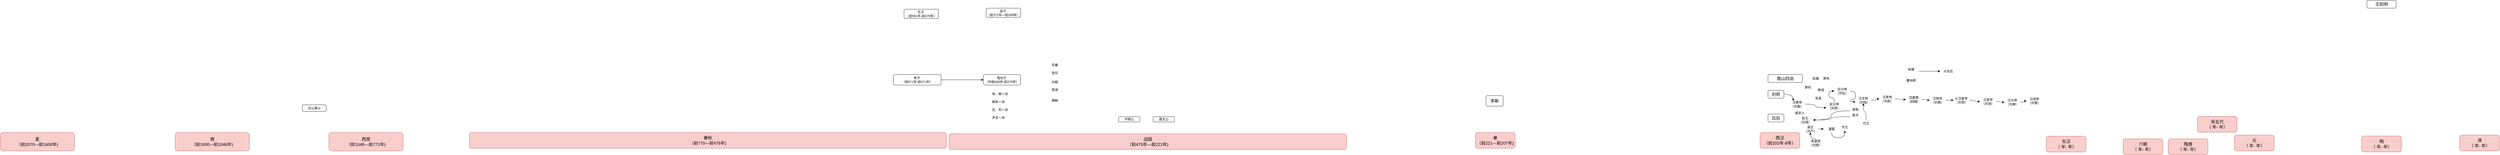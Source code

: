 <mxfile version="10.7.5" type="github"><diagram id="B4h1iAgGutounkVAhYRp" name="history"><mxGraphModel dx="4129" dy="584" grid="1" gridSize="10" guides="1" tooltips="1" connect="1" arrows="1" fold="1" page="1" pageScale="1" pageWidth="827" pageHeight="1169" math="0" shadow="0"><root><mxCell id="0"/><mxCell id="1" parent="0"/><mxCell id="aPUkME7y7yC4_XbtxQYm-2" value="秦&lt;br&gt;（&lt;span&gt;前221—前207年)&lt;/span&gt;&lt;br&gt;" style="rounded=1;whiteSpace=wrap;html=1;fontSize=16;fillColor=#f8cecc;strokeColor=#b85450;" parent="1" vertex="1"><mxGeometry x="2966" y="570" width="150" height="60" as="geometry"/></mxCell><mxCell id="aPUkME7y7yC4_XbtxQYm-3" value="李斯" style="rounded=1;whiteSpace=wrap;html=1;fontSize=16;" parent="1" vertex="1"><mxGeometry x="3006" y="430" width="65" height="40" as="geometry"/></mxCell><mxCell id="aPUkME7y7yC4_XbtxQYm-4" value="战国&lt;br&gt;（&lt;span&gt;前475年—前221年&lt;/span&gt;&lt;span&gt;)&lt;/span&gt;&lt;br&gt;" style="rounded=1;whiteSpace=wrap;html=1;fontSize=16;fillColor=#f8cecc;strokeColor=#b85450;" parent="1" vertex="1"><mxGeometry x="980" y="575" width="1500" height="60" as="geometry"/></mxCell><mxCell id="aPUkME7y7yC4_XbtxQYm-5" value="春秋&lt;br&gt;（&lt;span&gt;前770—前476年)&lt;/span&gt;&lt;br&gt;" style="rounded=1;whiteSpace=wrap;html=1;fontSize=16;fillColor=#f8cecc;strokeColor=#b85450;" parent="1" vertex="1"><mxGeometry x="-830" y="570" width="1800" height="60" as="geometry"/></mxCell><mxCell id="aPUkME7y7yC4_XbtxQYm-6" value="西周&lt;br&gt;（&lt;span&gt;前1046—前771年)&lt;/span&gt;&lt;br&gt;" style="rounded=1;whiteSpace=wrap;html=1;fontSize=16;fillColor=#f8cecc;strokeColor=#b85450;" parent="1" vertex="1"><mxGeometry x="-1360" y="570" width="280" height="70" as="geometry"/></mxCell><mxCell id="aPUkME7y7yC4_XbtxQYm-7" value="商&lt;br&gt;（&lt;span&gt;前1600—前1046年)&lt;/span&gt;&lt;br&gt;" style="rounded=1;whiteSpace=wrap;html=1;fontSize=16;fillColor=#f8cecc;strokeColor=#b85450;" parent="1" vertex="1"><mxGeometry x="-1940" y="570" width="280" height="70" as="geometry"/></mxCell><mxCell id="aPUkME7y7yC4_XbtxQYm-8" value="夏&lt;br&gt;（&lt;span&gt;前2070—前1600年)&lt;/span&gt;&lt;br&gt;" style="rounded=1;whiteSpace=wrap;html=1;fontSize=16;fillColor=#f8cecc;strokeColor=#b85450;" parent="1" vertex="1"><mxGeometry x="-2599.833" y="570" width="280" height="70" as="geometry"/></mxCell><mxCell id="aPUkME7y7yC4_XbtxQYm-9" value="齐桓公" style="rounded=1;whiteSpace=wrap;html=1;fontSize=12;" parent="1" vertex="1"><mxGeometry x="1620" y="510" width="80" height="20" as="geometry"/></mxCell><mxCell id="aPUkME7y7yC4_XbtxQYm-10" value="晋文公" style="rounded=1;whiteSpace=wrap;html=1;fontSize=12;" parent="1" vertex="1"><mxGeometry x="1750" y="510" width="80" height="20" as="geometry"/></mxCell><mxCell id="aPUkME7y7yC4_XbtxQYm-11" value="西汉&lt;br&gt;（前202年-8年）&lt;br&gt;" style="rounded=1;whiteSpace=wrap;html=1;fontSize=16;fillColor=#f8cecc;strokeColor=#b85450;" parent="1" vertex="1"><mxGeometry x="4040" y="570" width="150" height="60" as="geometry"/></mxCell><mxCell id="MpLFHPZ68rCktOpKLuaT-13" style="edgeStyle=orthogonalEdgeStyle;curved=1;rounded=0;orthogonalLoop=1;jettySize=auto;html=1;exitX=1;exitY=0.5;exitDx=0;exitDy=0;entryX=0.25;entryY=0;entryDx=0;entryDy=0;" edge="1" parent="1" source="aPUkME7y7yC4_XbtxQYm-12" target="MpLFHPZ68rCktOpKLuaT-6"><mxGeometry relative="1" as="geometry"/></mxCell><mxCell id="aPUkME7y7yC4_XbtxQYm-12" value="刘邦" style="rounded=1;whiteSpace=wrap;html=1;fontSize=16;" parent="1" vertex="1"><mxGeometry x="4070" y="410" width="60" height="30" as="geometry"/></mxCell><mxCell id="aPUkME7y7yC4_XbtxQYm-13" value="商山四诰" style="rounded=1;whiteSpace=wrap;html=1;fontSize=16;" parent="1" vertex="1"><mxGeometry x="4070" y="350" width="130" height="30" as="geometry"/></mxCell><mxCell id="aPUkME7y7yC4_XbtxQYm-14" value="吕后" style="rounded=1;whiteSpace=wrap;html=1;fontSize=16;" parent="1" vertex="1"><mxGeometry x="4070" y="500" width="60" height="30" as="geometry"/></mxCell><mxCell id="aPUkME7y7yC4_XbtxQYm-39" style="edgeStyle=orthogonalEdgeStyle;curved=1;rounded=0;orthogonalLoop=1;jettySize=auto;html=1;exitX=1;exitY=0.5;exitDx=0;exitDy=0;entryX=0;entryY=0.5;entryDx=0;entryDy=0;fontSize=12;" parent="1" source="aPUkME7y7yC4_XbtxQYm-15" target="aPUkME7y7yC4_XbtxQYm-16" edge="1"><mxGeometry relative="1" as="geometry"/></mxCell><mxCell id="aPUkME7y7yC4_XbtxQYm-15" value="老子&amp;nbsp;&lt;br style=&quot;font-size: 12px;&quot;&gt;（前571年-前471年）&lt;br style=&quot;font-size: 12px;&quot;&gt;" style="rounded=1;whiteSpace=wrap;html=1;fontSize=12;" parent="1" vertex="1"><mxGeometry x="770" y="350" width="180" height="40" as="geometry"/></mxCell><mxCell id="aPUkME7y7yC4_XbtxQYm-16" value="鬼谷子&amp;nbsp;&lt;br style=&quot;font-size: 12px;&quot;&gt;（约前400年-前270年）&lt;br style=&quot;font-size: 12px;&quot;&gt;" style="rounded=1;whiteSpace=wrap;html=1;fontSize=12;" parent="1" vertex="1"><mxGeometry x="1110" y="350" width="140" height="40" as="geometry"/></mxCell><mxCell id="aPUkME7y7yC4_XbtxQYm-17" value="孔子&amp;nbsp;&lt;br style=&quot;font-size: 12px&quot;&gt;（前551年-前479年）&lt;br style=&quot;font-size: 12px&quot;&gt;" style="rounded=1;whiteSpace=wrap;html=1;fontSize=12;" parent="1" vertex="1"><mxGeometry x="810" y="102" width="130" height="35" as="geometry"/></mxCell><mxCell id="aPUkME7y7yC4_XbtxQYm-21" value="孟子&amp;nbsp;&lt;br style=&quot;font-size: 12px&quot;&gt;（&lt;span&gt;前372年—前289年&lt;/span&gt;）&lt;br&gt;" style="rounded=1;whiteSpace=wrap;html=1;fontSize=12;" parent="1" vertex="1"><mxGeometry x="1120" y="98" width="130" height="35" as="geometry"/></mxCell><mxCell id="aPUkME7y7yC4_XbtxQYm-25" value="申、韩一派" style="text;html=1;fontSize=12;" parent="1" vertex="1"><mxGeometry x="1140" y="410" width="90" height="30" as="geometry"/></mxCell><mxCell id="aPUkME7y7yC4_XbtxQYm-26" value="杨朱一派" style="text;html=1;fontSize=12;" parent="1" vertex="1"><mxGeometry x="1140" y="440" width="70" height="30" as="geometry"/></mxCell><mxCell id="aPUkME7y7yC4_XbtxQYm-27" value="庄、列一派" style="text;html=1;fontSize=12;" parent="1" vertex="1"><mxGeometry x="1140" y="470" width="90" height="30" as="geometry"/></mxCell><mxCell id="aPUkME7y7yC4_XbtxQYm-28" value="尹文一派" style="text;html=1;fontSize=12;" parent="1" vertex="1"><mxGeometry x="1140" y="500" width="70" height="30" as="geometry"/></mxCell><mxCell id="aPUkME7y7yC4_XbtxQYm-32" value="庞涓" style="text;html=1;fontSize=12;" parent="1" vertex="1"><mxGeometry x="1365" y="394" width="50" height="30" as="geometry"/></mxCell><mxCell id="aPUkME7y7yC4_XbtxQYm-33" value="孙膑" style="text;html=1;fontSize=12;" parent="1" vertex="1"><mxGeometry x="1365" y="365" width="60" height="30" as="geometry"/></mxCell><mxCell id="aPUkME7y7yC4_XbtxQYm-34" value="商鞅" style="text;html=1;fontSize=12;" parent="1" vertex="1"><mxGeometry x="1365" y="435" width="50" height="30" as="geometry"/></mxCell><mxCell id="aPUkME7y7yC4_XbtxQYm-37" value="张仪" style="text;html=1;fontSize=12;" parent="1" vertex="1"><mxGeometry x="1365" y="330" width="50" height="30" as="geometry"/></mxCell><mxCell id="aPUkME7y7yC4_XbtxQYm-38" value="苏秦" style="text;html=1;fontSize=12;" parent="1" vertex="1"><mxGeometry x="1365" y="300" width="50" height="30" as="geometry"/></mxCell><mxCell id="aPUkME7y7yC4_XbtxQYm-40" value="东汉&lt;br&gt;（ 年- 年）&lt;br&gt;" style="rounded=1;whiteSpace=wrap;html=1;fontSize=16;fillColor=#f8cecc;strokeColor=#b85450;" parent="1" vertex="1"><mxGeometry x="5120" y="584" width="150" height="60" as="geometry"/></mxCell><mxCell id="aPUkME7y7yC4_XbtxQYm-41" value="六朝&lt;br&gt;（ 年- 年）&lt;br&gt;" style="rounded=1;whiteSpace=wrap;html=1;fontSize=16;fillColor=#f8cecc;strokeColor=#b85450;" parent="1" vertex="1"><mxGeometry x="5410" y="594" width="150" height="60" as="geometry"/></mxCell><mxCell id="aPUkME7y7yC4_XbtxQYm-42" value="隋唐&lt;br&gt;（ 年- 年）&lt;br&gt;" style="rounded=1;whiteSpace=wrap;html=1;fontSize=16;fillColor=#f8cecc;strokeColor=#b85450;" parent="1" vertex="1"><mxGeometry x="5580" y="594" width="150" height="60" as="geometry"/></mxCell><mxCell id="aPUkME7y7yC4_XbtxQYm-43" value="宋五代&lt;br&gt;（ 年- 年）&lt;br&gt;" style="rounded=1;whiteSpace=wrap;html=1;fontSize=16;fillColor=#f8cecc;strokeColor=#b85450;" parent="1" vertex="1"><mxGeometry x="5690" y="509" width="150" height="60" as="geometry"/></mxCell><mxCell id="aPUkME7y7yC4_XbtxQYm-44" value="元&lt;br&gt;（ 年- 年）&lt;br&gt;" style="rounded=1;whiteSpace=wrap;html=1;fontSize=16;fillColor=#f8cecc;strokeColor=#b85450;" parent="1" vertex="1"><mxGeometry x="5830" y="580" width="150" height="60" as="geometry"/></mxCell><mxCell id="aPUkME7y7yC4_XbtxQYm-45" value="明&lt;br&gt;（ 年- 年）&lt;br&gt;" style="rounded=1;whiteSpace=wrap;html=1;fontSize=16;fillColor=#f8cecc;strokeColor=#b85450;" parent="1" vertex="1"><mxGeometry x="6310" y="583.5" width="150" height="60" as="geometry"/></mxCell><mxCell id="aPUkME7y7yC4_XbtxQYm-46" value="清&lt;br&gt;（ 年- 年）&lt;br&gt;" style="rounded=1;whiteSpace=wrap;html=1;fontSize=16;fillColor=#f8cecc;strokeColor=#b85450;" parent="1" vertex="1"><mxGeometry x="6680" y="580" width="150" height="60" as="geometry"/></mxCell><mxCell id="aPUkME7y7yC4_XbtxQYm-47" value="王阳明" style="rounded=1;whiteSpace=wrap;html=1;glass=0;fontSize=16;" parent="1" vertex="1"><mxGeometry x="6330" y="68" width="110" height="30" as="geometry"/></mxCell><mxCell id="XmjEOH4qvzH-M5LciXww-1" value="古公覃父" style="rounded=1;whiteSpace=wrap;html=1;" vertex="1" parent="1"><mxGeometry x="-1460" y="465" width="90" height="25" as="geometry"/></mxCell><mxCell id="MpLFHPZ68rCktOpKLuaT-1" value="萧何" style="text;html=1;strokeColor=none;fillColor=none;align=center;verticalAlign=middle;whiteSpace=wrap;rounded=0;" vertex="1" parent="1"><mxGeometry x="4200" y="389" width="40" height="20" as="geometry"/></mxCell><mxCell id="MpLFHPZ68rCktOpKLuaT-2" value="韩信" style="text;html=1;strokeColor=none;fillColor=none;align=center;verticalAlign=middle;whiteSpace=wrap;rounded=0;" vertex="1" parent="1"><mxGeometry x="4250" y="399" width="40" height="20" as="geometry"/></mxCell><mxCell id="MpLFHPZ68rCktOpKLuaT-3" value="张良" style="text;html=1;strokeColor=none;fillColor=none;align=center;verticalAlign=middle;whiteSpace=wrap;rounded=0;" vertex="1" parent="1"><mxGeometry x="4240" y="430" width="40" height="20" as="geometry"/></mxCell><mxCell id="MpLFHPZ68rCktOpKLuaT-4" value="彭越" style="text;html=1;strokeColor=none;fillColor=none;align=center;verticalAlign=middle;whiteSpace=wrap;rounded=0;" vertex="1" parent="1"><mxGeometry x="4230" y="355" width="40" height="20" as="geometry"/></mxCell><mxCell id="MpLFHPZ68rCktOpKLuaT-5" value="英布" style="text;html=1;strokeColor=none;fillColor=none;align=center;verticalAlign=middle;whiteSpace=wrap;rounded=0;" vertex="1" parent="1"><mxGeometry x="4270" y="355" width="40" height="20" as="geometry"/></mxCell><mxCell id="MpLFHPZ68rCktOpKLuaT-18" style="edgeStyle=orthogonalEdgeStyle;curved=1;rounded=0;orthogonalLoop=1;jettySize=auto;html=1;exitX=1;exitY=0.5;exitDx=0;exitDy=0;entryX=0;entryY=0.75;entryDx=0;entryDy=0;" edge="1" parent="1" source="MpLFHPZ68rCktOpKLuaT-6" target="MpLFHPZ68rCktOpKLuaT-17"><mxGeometry relative="1" as="geometry"/></mxCell><mxCell id="MpLFHPZ68rCktOpKLuaT-6" value="汉惠帝（刘盈）" style="text;html=1;strokeColor=none;fillColor=none;align=center;verticalAlign=middle;whiteSpace=wrap;rounded=0;" vertex="1" parent="1"><mxGeometry x="4150" y="450" width="60" height="25" as="geometry"/></mxCell><mxCell id="MpLFHPZ68rCktOpKLuaT-7" value="戚夫人" style="text;html=1;strokeColor=none;fillColor=none;align=center;verticalAlign=middle;whiteSpace=wrap;rounded=0;" vertex="1" parent="1"><mxGeometry x="4160" y="482.5" width="60" height="27" as="geometry"/></mxCell><mxCell id="MpLFHPZ68rCktOpKLuaT-23" style="edgeStyle=orthogonalEdgeStyle;curved=1;rounded=0;orthogonalLoop=1;jettySize=auto;html=1;exitX=1;exitY=0.5;exitDx=0;exitDy=0;" edge="1" parent="1" source="MpLFHPZ68rCktOpKLuaT-10" target="MpLFHPZ68rCktOpKLuaT-22"><mxGeometry relative="1" as="geometry"/></mxCell><mxCell id="MpLFHPZ68rCktOpKLuaT-10" value="汉文帝&lt;br&gt;（刘恒）&lt;br&gt;" style="text;html=1;strokeColor=none;fillColor=none;align=center;verticalAlign=middle;whiteSpace=wrap;rounded=0;" vertex="1" parent="1"><mxGeometry x="4400" y="435" width="60" height="25" as="geometry"/></mxCell><mxCell id="MpLFHPZ68rCktOpKLuaT-40" style="edgeStyle=orthogonalEdgeStyle;curved=1;rounded=0;orthogonalLoop=1;jettySize=auto;html=1;exitX=0.5;exitY=0;exitDx=0;exitDy=0;entryX=0.5;entryY=1;entryDx=0;entryDy=0;" edge="1" parent="1" source="MpLFHPZ68rCktOpKLuaT-11" target="MpLFHPZ68rCktOpKLuaT-10"><mxGeometry relative="1" as="geometry"/></mxCell><mxCell id="MpLFHPZ68rCktOpKLuaT-11" value="代王" style="text;html=1;strokeColor=none;fillColor=none;align=center;verticalAlign=middle;whiteSpace=wrap;rounded=0;" vertex="1" parent="1"><mxGeometry x="4410" y="523.5" width="60" height="25" as="geometry"/></mxCell><mxCell id="MpLFHPZ68rCktOpKLuaT-25" style="edgeStyle=orthogonalEdgeStyle;curved=1;rounded=0;orthogonalLoop=1;jettySize=auto;html=1;exitX=0.5;exitY=0;exitDx=0;exitDy=0;entryX=0;entryY=0.5;entryDx=0;entryDy=0;" edge="1" parent="1" source="MpLFHPZ68rCktOpKLuaT-17" target="MpLFHPZ68rCktOpKLuaT-24"><mxGeometry relative="1" as="geometry"/></mxCell><mxCell id="MpLFHPZ68rCktOpKLuaT-17" value="前少帝（刘恭）" style="text;html=1;strokeColor=none;fillColor=none;align=center;verticalAlign=middle;whiteSpace=wrap;rounded=0;" vertex="1" parent="1"><mxGeometry x="4290" y="457.5" width="60" height="25" as="geometry"/></mxCell><mxCell id="MpLFHPZ68rCktOpKLuaT-34" style="edgeStyle=orthogonalEdgeStyle;curved=1;rounded=0;orthogonalLoop=1;jettySize=auto;html=1;exitX=0;exitY=0.75;exitDx=0;exitDy=0;entryX=1;entryY=0.5;entryDx=0;entryDy=0;" edge="1" parent="1" source="MpLFHPZ68rCktOpKLuaT-20" target="MpLFHPZ68rCktOpKLuaT-27"><mxGeometry relative="1" as="geometry"/></mxCell><mxCell id="MpLFHPZ68rCktOpKLuaT-20" value="周勃" style="text;html=1;strokeColor=none;fillColor=none;align=center;verticalAlign=middle;whiteSpace=wrap;rounded=0;" vertex="1" parent="1"><mxGeometry x="4380" y="472.5" width="40" height="20" as="geometry"/></mxCell><mxCell id="MpLFHPZ68rCktOpKLuaT-35" style="edgeStyle=orthogonalEdgeStyle;curved=1;rounded=0;orthogonalLoop=1;jettySize=auto;html=1;exitX=0;exitY=0.75;exitDx=0;exitDy=0;entryX=1;entryY=0.5;entryDx=0;entryDy=0;" edge="1" parent="1" source="MpLFHPZ68rCktOpKLuaT-21" target="MpLFHPZ68rCktOpKLuaT-27"><mxGeometry relative="1" as="geometry"/></mxCell><mxCell id="MpLFHPZ68rCktOpKLuaT-21" value="陈平" style="text;html=1;strokeColor=none;fillColor=none;align=center;verticalAlign=middle;whiteSpace=wrap;rounded=0;" vertex="1" parent="1"><mxGeometry x="4380" y="495" width="40" height="20" as="geometry"/></mxCell><mxCell id="MpLFHPZ68rCktOpKLuaT-42" value="" style="edgeStyle=orthogonalEdgeStyle;curved=1;rounded=0;orthogonalLoop=1;jettySize=auto;html=1;" edge="1" parent="1" source="MpLFHPZ68rCktOpKLuaT-22" target="MpLFHPZ68rCktOpKLuaT-41"><mxGeometry relative="1" as="geometry"/></mxCell><mxCell id="MpLFHPZ68rCktOpKLuaT-22" value="汉景帝（刘启）" style="text;html=1;strokeColor=none;fillColor=none;align=center;verticalAlign=middle;whiteSpace=wrap;rounded=0;" vertex="1" parent="1"><mxGeometry x="4490" y="430" width="60" height="25" as="geometry"/></mxCell><mxCell id="MpLFHPZ68rCktOpKLuaT-45" value="" style="edgeStyle=orthogonalEdgeStyle;curved=1;rounded=0;orthogonalLoop=1;jettySize=auto;html=1;" edge="1" parent="1" source="MpLFHPZ68rCktOpKLuaT-41" target="MpLFHPZ68rCktOpKLuaT-44"><mxGeometry relative="1" as="geometry"/></mxCell><mxCell id="MpLFHPZ68rCktOpKLuaT-41" value="汉武帝&lt;br&gt;（刘彻）&lt;br&gt;" style="text;html=1;strokeColor=none;fillColor=none;align=center;verticalAlign=middle;whiteSpace=wrap;rounded=0;" vertex="1" parent="1"><mxGeometry x="4590" y="432.5" width="60" height="25" as="geometry"/></mxCell><mxCell id="MpLFHPZ68rCktOpKLuaT-47" value="" style="edgeStyle=orthogonalEdgeStyle;curved=1;rounded=0;orthogonalLoop=1;jettySize=auto;html=1;" edge="1" parent="1" source="MpLFHPZ68rCktOpKLuaT-44" target="MpLFHPZ68rCktOpKLuaT-46"><mxGeometry relative="1" as="geometry"/></mxCell><mxCell id="MpLFHPZ68rCktOpKLuaT-44" value="汉昭帝&lt;br&gt;（刘弗）&lt;br&gt;" style="text;html=1;strokeColor=none;fillColor=none;align=center;verticalAlign=middle;whiteSpace=wrap;rounded=0;" vertex="1" parent="1"><mxGeometry x="4680" y="435" width="60" height="25" as="geometry"/></mxCell><mxCell id="MpLFHPZ68rCktOpKLuaT-49" value="" style="edgeStyle=orthogonalEdgeStyle;curved=1;rounded=0;orthogonalLoop=1;jettySize=auto;html=1;" edge="1" parent="1" source="MpLFHPZ68rCktOpKLuaT-46" target="MpLFHPZ68rCktOpKLuaT-48"><mxGeometry relative="1" as="geometry"/></mxCell><mxCell id="MpLFHPZ68rCktOpKLuaT-46" value="9.汉废帝&lt;br&gt;（刘贺）&lt;br&gt;" style="text;html=1;strokeColor=none;fillColor=none;align=center;verticalAlign=middle;whiteSpace=wrap;rounded=0;" vertex="1" parent="1"><mxGeometry x="4770" y="435" width="60" height="25" as="geometry"/></mxCell><mxCell id="MpLFHPZ68rCktOpKLuaT-51" value="" style="edgeStyle=orthogonalEdgeStyle;curved=1;rounded=0;orthogonalLoop=1;jettySize=auto;html=1;" edge="1" parent="1" source="MpLFHPZ68rCktOpKLuaT-48" target="MpLFHPZ68rCktOpKLuaT-50"><mxGeometry relative="1" as="geometry"/></mxCell><mxCell id="MpLFHPZ68rCktOpKLuaT-48" value="汉宣帝&lt;br&gt;（刘询）&lt;br&gt;" style="text;html=1;strokeColor=none;fillColor=none;align=center;verticalAlign=middle;whiteSpace=wrap;rounded=0;" vertex="1" parent="1"><mxGeometry x="4870" y="440" width="60" height="25" as="geometry"/></mxCell><mxCell id="MpLFHPZ68rCktOpKLuaT-55" value="" style="edgeStyle=orthogonalEdgeStyle;curved=1;rounded=0;orthogonalLoop=1;jettySize=auto;html=1;" edge="1" parent="1" source="MpLFHPZ68rCktOpKLuaT-50" target="MpLFHPZ68rCktOpKLuaT-54"><mxGeometry relative="1" as="geometry"/></mxCell><mxCell id="MpLFHPZ68rCktOpKLuaT-50" value="汉元帝&lt;br&gt;（刘奭）&lt;br&gt;" style="text;html=1;strokeColor=none;fillColor=none;align=center;verticalAlign=middle;whiteSpace=wrap;rounded=0;" vertex="1" parent="1"><mxGeometry x="4962" y="442.5" width="60" height="25" as="geometry"/></mxCell><mxCell id="MpLFHPZ68rCktOpKLuaT-54" value="汉成帝&lt;br&gt;（刘骜）&lt;br&gt;" style="text;html=1;strokeColor=none;fillColor=none;align=center;verticalAlign=middle;whiteSpace=wrap;rounded=0;" vertex="1" parent="1"><mxGeometry x="5045" y="437.5" width="60" height="25" as="geometry"/></mxCell><mxCell id="MpLFHPZ68rCktOpKLuaT-26" style="edgeStyle=orthogonalEdgeStyle;curved=1;rounded=0;orthogonalLoop=1;jettySize=auto;html=1;exitX=1;exitY=0.5;exitDx=0;exitDy=0;entryX=0;entryY=0.75;entryDx=0;entryDy=0;" edge="1" parent="1" source="MpLFHPZ68rCktOpKLuaT-24" target="MpLFHPZ68rCktOpKLuaT-10"><mxGeometry relative="1" as="geometry"/></mxCell><mxCell id="MpLFHPZ68rCktOpKLuaT-24" value="后少帝&lt;br&gt;（刘弘）&lt;br&gt;" style="text;html=1;strokeColor=none;fillColor=none;align=center;verticalAlign=middle;whiteSpace=wrap;rounded=0;" vertex="1" parent="1"><mxGeometry x="4320" y="400" width="60" height="25" as="geometry"/></mxCell><mxCell id="MpLFHPZ68rCktOpKLuaT-27" value="赵王&lt;br&gt;（吕禄）&lt;br&gt;" style="text;html=1;strokeColor=none;fillColor=none;align=center;verticalAlign=middle;whiteSpace=wrap;rounded=0;" vertex="1" parent="1"><mxGeometry x="4180" y="509" width="60" height="27" as="geometry"/></mxCell><mxCell id="MpLFHPZ68rCktOpKLuaT-30" value="" style="edgeStyle=orthogonalEdgeStyle;curved=1;rounded=0;orthogonalLoop=1;jettySize=auto;html=1;" edge="1" parent="1" source="MpLFHPZ68rCktOpKLuaT-28" target="MpLFHPZ68rCktOpKLuaT-29"><mxGeometry relative="1" as="geometry"/></mxCell><mxCell id="MpLFHPZ68rCktOpKLuaT-28" value="梁王&lt;br&gt;（吕产）&lt;br&gt;" style="text;html=1;strokeColor=none;fillColor=none;align=center;verticalAlign=middle;whiteSpace=wrap;rounded=0;" vertex="1" parent="1"><mxGeometry x="4200" y="543" width="60" height="27" as="geometry"/></mxCell><mxCell id="MpLFHPZ68rCktOpKLuaT-33" style="edgeStyle=orthogonalEdgeStyle;curved=1;rounded=0;orthogonalLoop=1;jettySize=auto;html=1;exitX=0.5;exitY=1;exitDx=0;exitDy=0;entryX=0.5;entryY=1;entryDx=0;entryDy=0;" edge="1" parent="1" source="MpLFHPZ68rCktOpKLuaT-29" target="MpLFHPZ68rCktOpKLuaT-31"><mxGeometry relative="1" as="geometry"/></mxCell><mxCell id="MpLFHPZ68rCktOpKLuaT-29" value="灌婴&lt;br&gt;" style="text;html=1;strokeColor=none;fillColor=none;align=center;verticalAlign=middle;whiteSpace=wrap;rounded=0;" vertex="1" parent="1"><mxGeometry x="4280" y="543" width="60" height="27" as="geometry"/></mxCell><mxCell id="MpLFHPZ68rCktOpKLuaT-31" value="齐王&lt;br&gt;" style="text;html=1;strokeColor=none;fillColor=none;align=center;verticalAlign=middle;whiteSpace=wrap;rounded=0;" vertex="1" parent="1"><mxGeometry x="4330" y="536" width="60" height="27" as="geometry"/></mxCell><mxCell id="MpLFHPZ68rCktOpKLuaT-39" style="edgeStyle=orthogonalEdgeStyle;curved=1;rounded=0;orthogonalLoop=1;jettySize=auto;html=1;exitX=0.5;exitY=0;exitDx=0;exitDy=0;entryX=0.5;entryY=1;entryDx=0;entryDy=0;" edge="1" parent="1" source="MpLFHPZ68rCktOpKLuaT-36" target="MpLFHPZ68rCktOpKLuaT-28"><mxGeometry relative="1" as="geometry"/></mxCell><mxCell id="MpLFHPZ68rCktOpKLuaT-36" value="朱虚侯&lt;br&gt;（刘章）&lt;br&gt;" style="text;html=1;strokeColor=none;fillColor=none;align=center;verticalAlign=middle;whiteSpace=wrap;rounded=0;" vertex="1" parent="1"><mxGeometry x="4225" y="595" width="50" height="30" as="geometry"/></mxCell><mxCell id="MpLFHPZ68rCktOpKLuaT-56" value="汉武帝&lt;br&gt;（刘彻）&lt;br&gt;" style="text;html=1;strokeColor=none;fillColor=none;align=center;verticalAlign=middle;whiteSpace=wrap;rounded=0;" vertex="1" parent="1"><mxGeometry x="4590" y="432.5" width="60" height="25" as="geometry"/></mxCell><mxCell id="MpLFHPZ68rCktOpKLuaT-57" value="董仲舒&lt;br&gt;" style="text;html=1;strokeColor=none;fillColor=none;align=center;verticalAlign=middle;whiteSpace=wrap;rounded=0;" vertex="1" parent="1"><mxGeometry x="4580" y="360" width="60" height="25" as="geometry"/></mxCell><mxCell id="MpLFHPZ68rCktOpKLuaT-60" value="" style="edgeStyle=orthogonalEdgeStyle;curved=1;rounded=0;orthogonalLoop=1;jettySize=auto;html=1;" edge="1" parent="1" source="MpLFHPZ68rCktOpKLuaT-58" target="MpLFHPZ68rCktOpKLuaT-59"><mxGeometry relative="1" as="geometry"/></mxCell><mxCell id="MpLFHPZ68rCktOpKLuaT-58" value="张骞&lt;br&gt;&lt;br&gt;" style="text;html=1;strokeColor=none;fillColor=none;align=center;verticalAlign=middle;whiteSpace=wrap;rounded=0;" vertex="1" parent="1"><mxGeometry x="4580" y="325" width="60" height="25" as="geometry"/></mxCell><mxCell id="MpLFHPZ68rCktOpKLuaT-59" value="大月氏" style="text;html=1;strokeColor=none;fillColor=none;align=center;verticalAlign=middle;whiteSpace=wrap;rounded=0;" vertex="1" parent="1"><mxGeometry x="4720" y="325" width="60" height="25" as="geometry"/></mxCell></root></mxGraphModel></diagram><diagram name="history2" id="2SAzTIJdvY0mE2SYjNv9"><mxGraphModel dx="4129" dy="584" grid="1" gridSize="10" guides="1" tooltips="1" connect="1" arrows="1" fold="1" page="1" pageScale="1" pageWidth="827" pageHeight="1169" math="0" shadow="0"><root><mxCell id="4trryhOtO0X4aLTo_cYt-0"/><mxCell id="4trryhOtO0X4aLTo_cYt-1" parent="4trryhOtO0X4aLTo_cYt-0"/><mxCell id="4trryhOtO0X4aLTo_cYt-2" value="秦&lt;br&gt;（&lt;span&gt;前221—前207年)&lt;/span&gt;&lt;br&gt;" style="rounded=1;whiteSpace=wrap;html=1;fontSize=16;fillColor=#f8cecc;strokeColor=#b85450;" parent="4trryhOtO0X4aLTo_cYt-1" vertex="1"><mxGeometry x="2966" y="570" width="150" height="60" as="geometry"/></mxCell><mxCell id="4trryhOtO0X4aLTo_cYt-3" value="李斯" style="rounded=1;whiteSpace=wrap;html=1;fontSize=16;" parent="4trryhOtO0X4aLTo_cYt-1" vertex="1"><mxGeometry x="3006" y="430" width="65" height="40" as="geometry"/></mxCell><mxCell id="4trryhOtO0X4aLTo_cYt-4" value="战国&lt;br&gt;（&lt;span&gt;前475年—前221年&lt;/span&gt;&lt;span&gt;)&lt;/span&gt;&lt;br&gt;" style="rounded=1;whiteSpace=wrap;html=1;fontSize=16;fillColor=#f8cecc;strokeColor=#b85450;" parent="4trryhOtO0X4aLTo_cYt-1" vertex="1"><mxGeometry x="980" y="575" width="1500" height="60" as="geometry"/></mxCell><mxCell id="4trryhOtO0X4aLTo_cYt-5" value="春秋&lt;br&gt;（&lt;span&gt;前770—前476年)&lt;/span&gt;&lt;br&gt;" style="rounded=1;whiteSpace=wrap;html=1;fontSize=16;fillColor=#f8cecc;strokeColor=#b85450;" parent="4trryhOtO0X4aLTo_cYt-1" vertex="1"><mxGeometry x="-830" y="570" width="1800" height="60" as="geometry"/></mxCell><mxCell id="4trryhOtO0X4aLTo_cYt-6" value="西周&lt;br&gt;（&lt;span&gt;前1046—前771年)&lt;/span&gt;&lt;br&gt;" style="rounded=1;whiteSpace=wrap;html=1;fontSize=16;fillColor=#f8cecc;strokeColor=#b85450;" parent="4trryhOtO0X4aLTo_cYt-1" vertex="1"><mxGeometry x="-1360" y="570" width="280" height="70" as="geometry"/></mxCell><mxCell id="4trryhOtO0X4aLTo_cYt-7" value="商&lt;br&gt;（&lt;span&gt;前1600—前1046年)&lt;/span&gt;&lt;br&gt;" style="rounded=1;whiteSpace=wrap;html=1;fontSize=16;fillColor=#f8cecc;strokeColor=#b85450;" parent="4trryhOtO0X4aLTo_cYt-1" vertex="1"><mxGeometry x="-1940" y="570" width="280" height="70" as="geometry"/></mxCell><mxCell id="4trryhOtO0X4aLTo_cYt-8" value="夏&lt;br&gt;（&lt;span&gt;前2070—前1600年)&lt;/span&gt;&lt;br&gt;" style="rounded=1;whiteSpace=wrap;html=1;fontSize=16;fillColor=#f8cecc;strokeColor=#b85450;" parent="4trryhOtO0X4aLTo_cYt-1" vertex="1"><mxGeometry x="-2599.833" y="570" width="280" height="70" as="geometry"/></mxCell><mxCell id="4trryhOtO0X4aLTo_cYt-9" value="齐桓公" style="rounded=1;whiteSpace=wrap;html=1;fontSize=12;" parent="4trryhOtO0X4aLTo_cYt-1" vertex="1"><mxGeometry x="1620" y="510" width="80" height="20" as="geometry"/></mxCell><mxCell id="4trryhOtO0X4aLTo_cYt-10" value="晋文公" style="rounded=1;whiteSpace=wrap;html=1;fontSize=12;" parent="4trryhOtO0X4aLTo_cYt-1" vertex="1"><mxGeometry x="1750" y="510" width="80" height="20" as="geometry"/></mxCell><mxCell id="4trryhOtO0X4aLTo_cYt-11" value="西汉&lt;br&gt;（前202年-8年）&lt;br&gt;" style="rounded=1;whiteSpace=wrap;html=1;fontSize=16;fillColor=#f8cecc;strokeColor=#b85450;" parent="4trryhOtO0X4aLTo_cYt-1" vertex="1"><mxGeometry x="4040" y="570" width="150" height="60" as="geometry"/></mxCell><mxCell id="4trryhOtO0X4aLTo_cYt-12" value="刘邦" style="rounded=1;whiteSpace=wrap;html=1;fontSize=16;" parent="4trryhOtO0X4aLTo_cYt-1" vertex="1"><mxGeometry x="4070" y="410" width="60" height="30" as="geometry"/></mxCell><mxCell id="4trryhOtO0X4aLTo_cYt-13" value="商山四诰" style="rounded=1;whiteSpace=wrap;html=1;fontSize=16;" parent="4trryhOtO0X4aLTo_cYt-1" vertex="1"><mxGeometry x="4070" y="350" width="130" height="30" as="geometry"/></mxCell><mxCell id="4trryhOtO0X4aLTo_cYt-14" value="吕后" style="rounded=1;whiteSpace=wrap;html=1;fontSize=16;" parent="4trryhOtO0X4aLTo_cYt-1" vertex="1"><mxGeometry x="4100" y="470" width="60" height="30" as="geometry"/></mxCell><mxCell id="4trryhOtO0X4aLTo_cYt-15" style="edgeStyle=orthogonalEdgeStyle;curved=1;rounded=0;orthogonalLoop=1;jettySize=auto;html=1;exitX=1;exitY=0.5;exitDx=0;exitDy=0;entryX=0;entryY=0.5;entryDx=0;entryDy=0;fontSize=12;" parent="4trryhOtO0X4aLTo_cYt-1" source="4trryhOtO0X4aLTo_cYt-16" target="4trryhOtO0X4aLTo_cYt-17" edge="1"><mxGeometry relative="1" as="geometry"/></mxCell><mxCell id="4trryhOtO0X4aLTo_cYt-16" value="老子&amp;nbsp;&lt;br style=&quot;font-size: 12px;&quot;&gt;（前571年-前471年）&lt;br style=&quot;font-size: 12px;&quot;&gt;" style="rounded=1;whiteSpace=wrap;html=1;fontSize=12;" parent="4trryhOtO0X4aLTo_cYt-1" vertex="1"><mxGeometry x="770" y="350" width="180" height="40" as="geometry"/></mxCell><mxCell id="4trryhOtO0X4aLTo_cYt-17" value="鬼谷子&amp;nbsp;&lt;br style=&quot;font-size: 12px;&quot;&gt;（约前400年-前270年）&lt;br style=&quot;font-size: 12px;&quot;&gt;" style="rounded=1;whiteSpace=wrap;html=1;fontSize=12;" parent="4trryhOtO0X4aLTo_cYt-1" vertex="1"><mxGeometry x="1110" y="350" width="140" height="40" as="geometry"/></mxCell><mxCell id="4trryhOtO0X4aLTo_cYt-18" value="孔子&amp;nbsp;&lt;br style=&quot;font-size: 12px&quot;&gt;（前551年-前479年）&lt;br style=&quot;font-size: 12px&quot;&gt;" style="rounded=1;whiteSpace=wrap;html=1;fontSize=12;" parent="4trryhOtO0X4aLTo_cYt-1" vertex="1"><mxGeometry x="810" y="102" width="130" height="35" as="geometry"/></mxCell><mxCell id="4trryhOtO0X4aLTo_cYt-19" value="孟子&amp;nbsp;&lt;br style=&quot;font-size: 12px&quot;&gt;（&lt;span&gt;前372年—前289年&lt;/span&gt;）&lt;br&gt;" style="rounded=1;whiteSpace=wrap;html=1;fontSize=12;" parent="4trryhOtO0X4aLTo_cYt-1" vertex="1"><mxGeometry x="1120" y="98" width="130" height="35" as="geometry"/></mxCell><mxCell id="4trryhOtO0X4aLTo_cYt-20" value="申、韩一派" style="text;html=1;fontSize=12;" parent="4trryhOtO0X4aLTo_cYt-1" vertex="1"><mxGeometry x="1140" y="410" width="90" height="30" as="geometry"/></mxCell><mxCell id="4trryhOtO0X4aLTo_cYt-21" value="杨朱一派" style="text;html=1;fontSize=12;" parent="4trryhOtO0X4aLTo_cYt-1" vertex="1"><mxGeometry x="1140" y="440" width="70" height="30" as="geometry"/></mxCell><mxCell id="4trryhOtO0X4aLTo_cYt-22" value="庄、列一派" style="text;html=1;fontSize=12;" parent="4trryhOtO0X4aLTo_cYt-1" vertex="1"><mxGeometry x="1140" y="470" width="90" height="30" as="geometry"/></mxCell><mxCell id="4trryhOtO0X4aLTo_cYt-23" value="尹文一派" style="text;html=1;fontSize=12;" parent="4trryhOtO0X4aLTo_cYt-1" vertex="1"><mxGeometry x="1140" y="500" width="70" height="30" as="geometry"/></mxCell><mxCell id="4trryhOtO0X4aLTo_cYt-24" value="庞涓" style="text;html=1;fontSize=12;" parent="4trryhOtO0X4aLTo_cYt-1" vertex="1"><mxGeometry x="1370" y="394" width="50" height="30" as="geometry"/></mxCell><mxCell id="4trryhOtO0X4aLTo_cYt-25" value="孙膑" style="text;html=1;fontSize=12;" parent="4trryhOtO0X4aLTo_cYt-1" vertex="1"><mxGeometry x="1365" y="365" width="60" height="30" as="geometry"/></mxCell><mxCell id="4trryhOtO0X4aLTo_cYt-26" value="商鞅" style="text;html=1;fontSize=12;" parent="4trryhOtO0X4aLTo_cYt-1" vertex="1"><mxGeometry x="1370" y="435" width="50" height="30" as="geometry"/></mxCell><mxCell id="4trryhOtO0X4aLTo_cYt-27" value="张仪" style="text;html=1;fontSize=12;" parent="4trryhOtO0X4aLTo_cYt-1" vertex="1"><mxGeometry x="1370" y="330" width="50" height="30" as="geometry"/></mxCell><mxCell id="4trryhOtO0X4aLTo_cYt-28" value="苏秦" style="text;html=1;fontSize=12;" parent="4trryhOtO0X4aLTo_cYt-1" vertex="1"><mxGeometry x="1365" y="300" width="50" height="30" as="geometry"/></mxCell><mxCell id="4trryhOtO0X4aLTo_cYt-29" value="东汉&lt;br&gt;（ 年- 年）&lt;br&gt;" style="rounded=1;whiteSpace=wrap;html=1;fontSize=16;fillColor=#f8cecc;strokeColor=#b85450;" parent="4trryhOtO0X4aLTo_cYt-1" vertex="1"><mxGeometry x="4430" y="580" width="150" height="60" as="geometry"/></mxCell><mxCell id="4trryhOtO0X4aLTo_cYt-30" value="六朝&lt;br&gt;（ 年- 年）&lt;br&gt;" style="rounded=1;whiteSpace=wrap;html=1;fontSize=16;fillColor=#f8cecc;strokeColor=#b85450;" parent="4trryhOtO0X4aLTo_cYt-1" vertex="1"><mxGeometry x="4760" y="583.5" width="150" height="60" as="geometry"/></mxCell><mxCell id="4trryhOtO0X4aLTo_cYt-31" value="隋唐&lt;br&gt;（ 年- 年）&lt;br&gt;" style="rounded=1;whiteSpace=wrap;html=1;fontSize=16;fillColor=#f8cecc;strokeColor=#b85450;" parent="4trryhOtO0X4aLTo_cYt-1" vertex="1"><mxGeometry x="5170" y="580" width="150" height="60" as="geometry"/></mxCell><mxCell id="4trryhOtO0X4aLTo_cYt-32" value="宋五代&lt;br&gt;（ 年- 年）&lt;br&gt;" style="rounded=1;whiteSpace=wrap;html=1;fontSize=16;fillColor=#f8cecc;strokeColor=#b85450;" parent="4trryhOtO0X4aLTo_cYt-1" vertex="1"><mxGeometry x="5470" y="580" width="150" height="60" as="geometry"/></mxCell><mxCell id="4trryhOtO0X4aLTo_cYt-33" value="元&lt;br&gt;（ 年- 年）&lt;br&gt;" style="rounded=1;whiteSpace=wrap;html=1;fontSize=16;fillColor=#f8cecc;strokeColor=#b85450;" parent="4trryhOtO0X4aLTo_cYt-1" vertex="1"><mxGeometry x="5830" y="580" width="150" height="60" as="geometry"/></mxCell><mxCell id="4trryhOtO0X4aLTo_cYt-34" value="明&lt;br&gt;（ 年- 年）&lt;br&gt;" style="rounded=1;whiteSpace=wrap;html=1;fontSize=16;fillColor=#f8cecc;strokeColor=#b85450;" parent="4trryhOtO0X4aLTo_cYt-1" vertex="1"><mxGeometry x="6310" y="583.5" width="150" height="60" as="geometry"/></mxCell><mxCell id="4trryhOtO0X4aLTo_cYt-35" value="清&lt;br&gt;（ 年- 年）&lt;br&gt;" style="rounded=1;whiteSpace=wrap;html=1;fontSize=16;fillColor=#f8cecc;strokeColor=#b85450;" parent="4trryhOtO0X4aLTo_cYt-1" vertex="1"><mxGeometry x="6680" y="580" width="150" height="60" as="geometry"/></mxCell><mxCell id="4trryhOtO0X4aLTo_cYt-36" value="王阳明" style="rounded=1;whiteSpace=wrap;html=1;glass=0;fontSize=16;" parent="4trryhOtO0X4aLTo_cYt-1" vertex="1"><mxGeometry x="6310" y="430" width="120" height="60" as="geometry"/></mxCell></root></mxGraphModel></diagram><diagram id="RzzwAbozjq116GFoHgES" name="Page-3"><mxGraphModel dx="821" dy="584" grid="1" gridSize="10" guides="1" tooltips="1" connect="1" arrows="1" fold="1" page="1" pageScale="1" pageWidth="827" pageHeight="1169" math="0" shadow="0"><root><mxCell id="_TwRBatC5KEt483XlIn2-0"/><mxCell id="_TwRBatC5KEt483XlIn2-1" parent="_TwRBatC5KEt483XlIn2-0"/><mxCell id="_TwRBatC5KEt483XlIn2-2" value="" style="rounded=1;whiteSpace=wrap;html=1;" vertex="1" parent="_TwRBatC5KEt483XlIn2-1"><mxGeometry x="240" y="330" width="160" height="40" as="geometry"/></mxCell></root></mxGraphModel></diagram></mxfile>